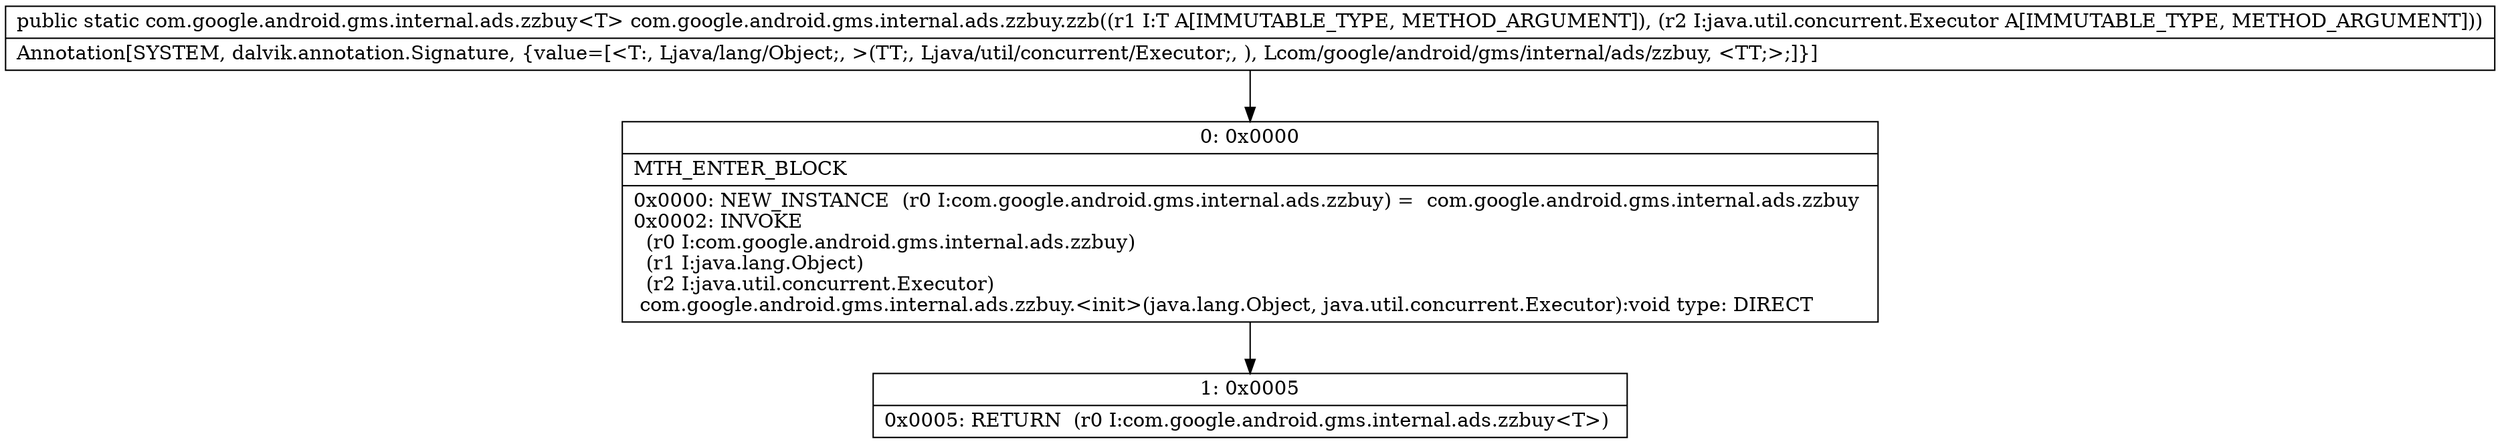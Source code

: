 digraph "CFG forcom.google.android.gms.internal.ads.zzbuy.zzb(Ljava\/lang\/Object;Ljava\/util\/concurrent\/Executor;)Lcom\/google\/android\/gms\/internal\/ads\/zzbuy;" {
Node_0 [shape=record,label="{0\:\ 0x0000|MTH_ENTER_BLOCK\l|0x0000: NEW_INSTANCE  (r0 I:com.google.android.gms.internal.ads.zzbuy) =  com.google.android.gms.internal.ads.zzbuy \l0x0002: INVOKE  \l  (r0 I:com.google.android.gms.internal.ads.zzbuy)\l  (r1 I:java.lang.Object)\l  (r2 I:java.util.concurrent.Executor)\l com.google.android.gms.internal.ads.zzbuy.\<init\>(java.lang.Object, java.util.concurrent.Executor):void type: DIRECT \l}"];
Node_1 [shape=record,label="{1\:\ 0x0005|0x0005: RETURN  (r0 I:com.google.android.gms.internal.ads.zzbuy\<T\>) \l}"];
MethodNode[shape=record,label="{public static com.google.android.gms.internal.ads.zzbuy\<T\> com.google.android.gms.internal.ads.zzbuy.zzb((r1 I:T A[IMMUTABLE_TYPE, METHOD_ARGUMENT]), (r2 I:java.util.concurrent.Executor A[IMMUTABLE_TYPE, METHOD_ARGUMENT]))  | Annotation[SYSTEM, dalvik.annotation.Signature, \{value=[\<T:, Ljava\/lang\/Object;, \>(TT;, Ljava\/util\/concurrent\/Executor;, ), Lcom\/google\/android\/gms\/internal\/ads\/zzbuy, \<TT;\>;]\}]\l}"];
MethodNode -> Node_0;
Node_0 -> Node_1;
}

